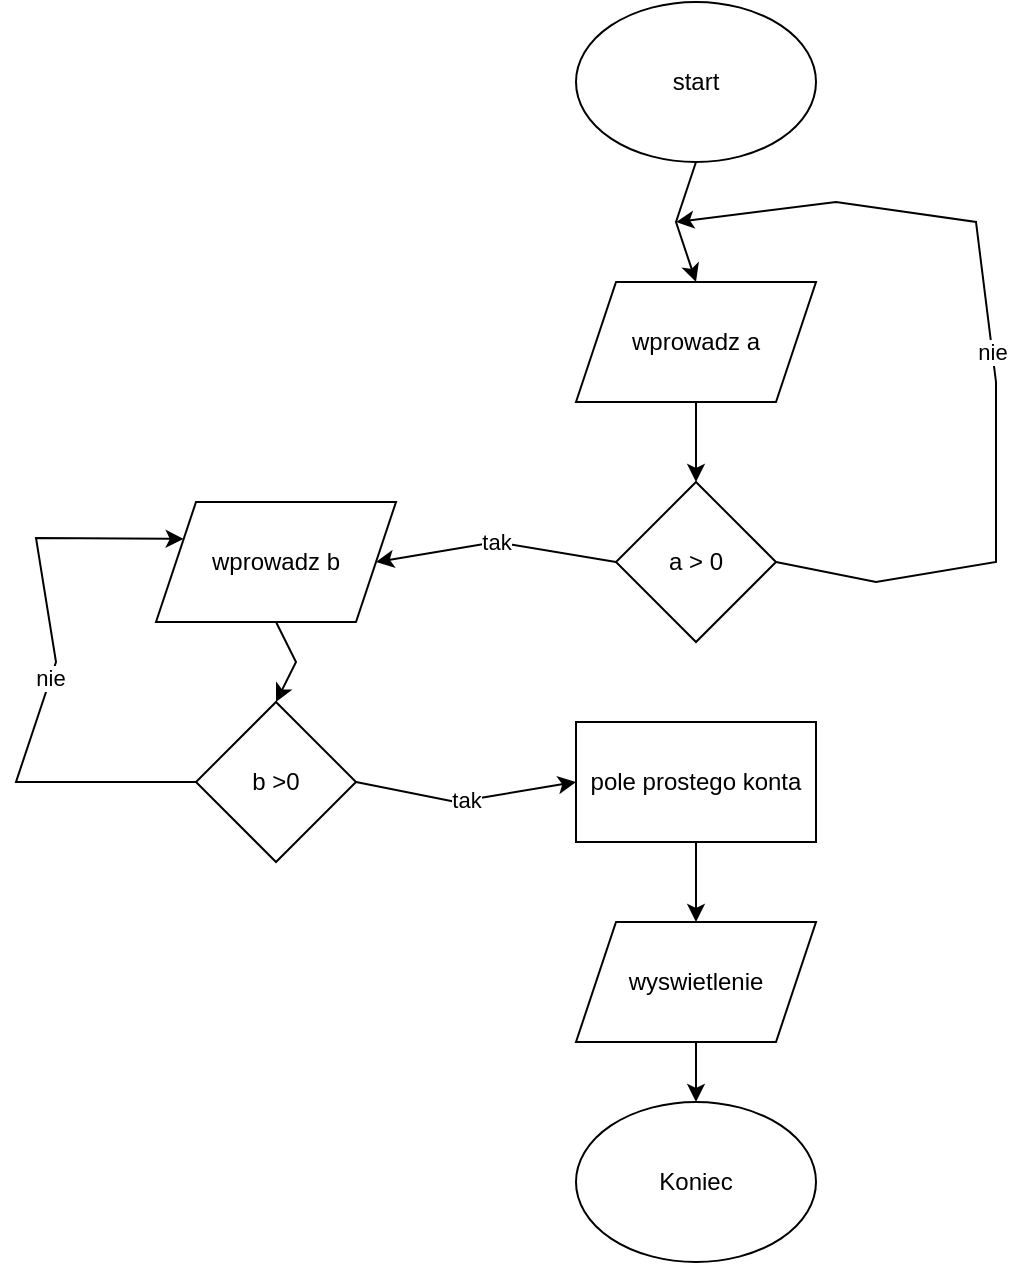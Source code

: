 <mxfile version="15.5.6" type="github">
  <diagram id="YcN0I72zvOR4fPA20HtF" name="Page-1">
    <mxGraphModel dx="1422" dy="794" grid="1" gridSize="10" guides="1" tooltips="1" connect="1" arrows="1" fold="1" page="1" pageScale="1" pageWidth="827" pageHeight="1169" math="0" shadow="0">
      <root>
        <mxCell id="0" />
        <mxCell id="1" parent="0" />
        <mxCell id="xXfHK_8Ia9Ldp2uMEZia-2" value="start" style="ellipse;whiteSpace=wrap;html=1;" vertex="1" parent="1">
          <mxGeometry x="340" y="50" width="120" height="80" as="geometry" />
        </mxCell>
        <mxCell id="xXfHK_8Ia9Ldp2uMEZia-3" value="wprowadz a" style="shape=parallelogram;perimeter=parallelogramPerimeter;whiteSpace=wrap;html=1;fixedSize=1;" vertex="1" parent="1">
          <mxGeometry x="340" y="190" width="120" height="60" as="geometry" />
        </mxCell>
        <mxCell id="xXfHK_8Ia9Ldp2uMEZia-4" value="a &amp;gt; 0" style="rhombus;whiteSpace=wrap;html=1;" vertex="1" parent="1">
          <mxGeometry x="360" y="290" width="80" height="80" as="geometry" />
        </mxCell>
        <mxCell id="xXfHK_8Ia9Ldp2uMEZia-5" value="pole prostego konta" style="rounded=0;whiteSpace=wrap;html=1;" vertex="1" parent="1">
          <mxGeometry x="340" y="410" width="120" height="60" as="geometry" />
        </mxCell>
        <mxCell id="xXfHK_8Ia9Ldp2uMEZia-6" value="wyswietlenie" style="shape=parallelogram;perimeter=parallelogramPerimeter;whiteSpace=wrap;html=1;fixedSize=1;" vertex="1" parent="1">
          <mxGeometry x="340" y="510" width="120" height="60" as="geometry" />
        </mxCell>
        <mxCell id="xXfHK_8Ia9Ldp2uMEZia-7" value="Koniec" style="ellipse;whiteSpace=wrap;html=1;" vertex="1" parent="1">
          <mxGeometry x="340" y="600" width="120" height="80" as="geometry" />
        </mxCell>
        <mxCell id="xXfHK_8Ia9Ldp2uMEZia-8" value="" style="endArrow=classic;html=1;rounded=0;exitX=0.5;exitY=1;exitDx=0;exitDy=0;entryX=0.5;entryY=0;entryDx=0;entryDy=0;" edge="1" parent="1" source="xXfHK_8Ia9Ldp2uMEZia-2" target="xXfHK_8Ia9Ldp2uMEZia-3">
          <mxGeometry width="50" height="50" relative="1" as="geometry">
            <mxPoint x="390" y="430" as="sourcePoint" />
            <mxPoint x="440" y="380" as="targetPoint" />
            <Array as="points">
              <mxPoint x="390" y="160" />
            </Array>
          </mxGeometry>
        </mxCell>
        <mxCell id="xXfHK_8Ia9Ldp2uMEZia-9" value="" style="endArrow=classic;html=1;rounded=0;exitX=0.5;exitY=1;exitDx=0;exitDy=0;" edge="1" parent="1" source="xXfHK_8Ia9Ldp2uMEZia-3" target="xXfHK_8Ia9Ldp2uMEZia-4">
          <mxGeometry width="50" height="50" relative="1" as="geometry">
            <mxPoint x="390" y="430" as="sourcePoint" />
            <mxPoint x="440" y="380" as="targetPoint" />
          </mxGeometry>
        </mxCell>
        <mxCell id="xXfHK_8Ia9Ldp2uMEZia-11" value="" style="endArrow=classic;html=1;rounded=0;exitX=0.5;exitY=1;exitDx=0;exitDy=0;" edge="1" parent="1" source="xXfHK_8Ia9Ldp2uMEZia-5" target="xXfHK_8Ia9Ldp2uMEZia-6">
          <mxGeometry width="50" height="50" relative="1" as="geometry">
            <mxPoint x="390" y="430" as="sourcePoint" />
            <mxPoint x="440" y="380" as="targetPoint" />
          </mxGeometry>
        </mxCell>
        <mxCell id="xXfHK_8Ia9Ldp2uMEZia-12" value="" style="endArrow=classic;html=1;rounded=0;exitX=0.5;exitY=1;exitDx=0;exitDy=0;entryX=0.5;entryY=0;entryDx=0;entryDy=0;" edge="1" parent="1" source="xXfHK_8Ia9Ldp2uMEZia-6" target="xXfHK_8Ia9Ldp2uMEZia-7">
          <mxGeometry width="50" height="50" relative="1" as="geometry">
            <mxPoint x="390" y="430" as="sourcePoint" />
            <mxPoint x="440" y="380" as="targetPoint" />
          </mxGeometry>
        </mxCell>
        <mxCell id="xXfHK_8Ia9Ldp2uMEZia-14" value="nie" style="endArrow=classic;html=1;rounded=0;exitX=1;exitY=0.5;exitDx=0;exitDy=0;" edge="1" parent="1" source="xXfHK_8Ia9Ldp2uMEZia-4">
          <mxGeometry width="50" height="50" relative="1" as="geometry">
            <mxPoint x="390" y="430" as="sourcePoint" />
            <mxPoint x="390" y="160" as="targetPoint" />
            <Array as="points">
              <mxPoint x="490" y="340" />
              <mxPoint x="550" y="330" />
              <mxPoint x="550" y="240" />
              <mxPoint x="540" y="160" />
              <mxPoint x="470" y="150" />
            </Array>
          </mxGeometry>
        </mxCell>
        <mxCell id="xXfHK_8Ia9Ldp2uMEZia-15" value="b &amp;gt;0" style="rhombus;whiteSpace=wrap;html=1;" vertex="1" parent="1">
          <mxGeometry x="150" y="400" width="80" height="80" as="geometry" />
        </mxCell>
        <mxCell id="xXfHK_8Ia9Ldp2uMEZia-18" value="wprowadz b" style="shape=parallelogram;perimeter=parallelogramPerimeter;whiteSpace=wrap;html=1;fixedSize=1;" vertex="1" parent="1">
          <mxGeometry x="130" y="300" width="120" height="60" as="geometry" />
        </mxCell>
        <mxCell id="xXfHK_8Ia9Ldp2uMEZia-19" value="tak" style="endArrow=classic;html=1;rounded=0;exitX=0;exitY=0.5;exitDx=0;exitDy=0;entryX=1;entryY=0.5;entryDx=0;entryDy=0;" edge="1" parent="1" source="xXfHK_8Ia9Ldp2uMEZia-4" target="xXfHK_8Ia9Ldp2uMEZia-18">
          <mxGeometry width="50" height="50" relative="1" as="geometry">
            <mxPoint x="390" y="430" as="sourcePoint" />
            <mxPoint x="440" y="380" as="targetPoint" />
            <Array as="points">
              <mxPoint x="300" y="320" />
            </Array>
          </mxGeometry>
        </mxCell>
        <mxCell id="xXfHK_8Ia9Ldp2uMEZia-20" value="" style="endArrow=classic;html=1;rounded=0;exitX=0.5;exitY=1;exitDx=0;exitDy=0;entryX=0.5;entryY=0;entryDx=0;entryDy=0;" edge="1" parent="1" source="xXfHK_8Ia9Ldp2uMEZia-18" target="xXfHK_8Ia9Ldp2uMEZia-15">
          <mxGeometry width="50" height="50" relative="1" as="geometry">
            <mxPoint x="390" y="430" as="sourcePoint" />
            <mxPoint x="440" y="380" as="targetPoint" />
            <Array as="points">
              <mxPoint x="200" y="380" />
            </Array>
          </mxGeometry>
        </mxCell>
        <mxCell id="xXfHK_8Ia9Ldp2uMEZia-21" value="tak" style="endArrow=classic;html=1;rounded=0;exitX=1;exitY=0.5;exitDx=0;exitDy=0;entryX=0;entryY=0.5;entryDx=0;entryDy=0;" edge="1" parent="1" source="xXfHK_8Ia9Ldp2uMEZia-15" target="xXfHK_8Ia9Ldp2uMEZia-5">
          <mxGeometry width="50" height="50" relative="1" as="geometry">
            <mxPoint x="390" y="430" as="sourcePoint" />
            <mxPoint x="440" y="380" as="targetPoint" />
            <Array as="points">
              <mxPoint x="280" y="450" />
            </Array>
          </mxGeometry>
        </mxCell>
        <mxCell id="xXfHK_8Ia9Ldp2uMEZia-22" value="nie" style="endArrow=classic;html=1;rounded=0;exitX=0;exitY=0.5;exitDx=0;exitDy=0;entryX=0;entryY=0.25;entryDx=0;entryDy=0;" edge="1" parent="1" source="xXfHK_8Ia9Ldp2uMEZia-15" target="xXfHK_8Ia9Ldp2uMEZia-18">
          <mxGeometry width="50" height="50" relative="1" as="geometry">
            <mxPoint x="390" y="430" as="sourcePoint" />
            <mxPoint x="60" y="330" as="targetPoint" />
            <Array as="points">
              <mxPoint x="60" y="440" />
              <mxPoint x="80" y="380" />
              <mxPoint x="70" y="318" />
            </Array>
          </mxGeometry>
        </mxCell>
      </root>
    </mxGraphModel>
  </diagram>
</mxfile>
